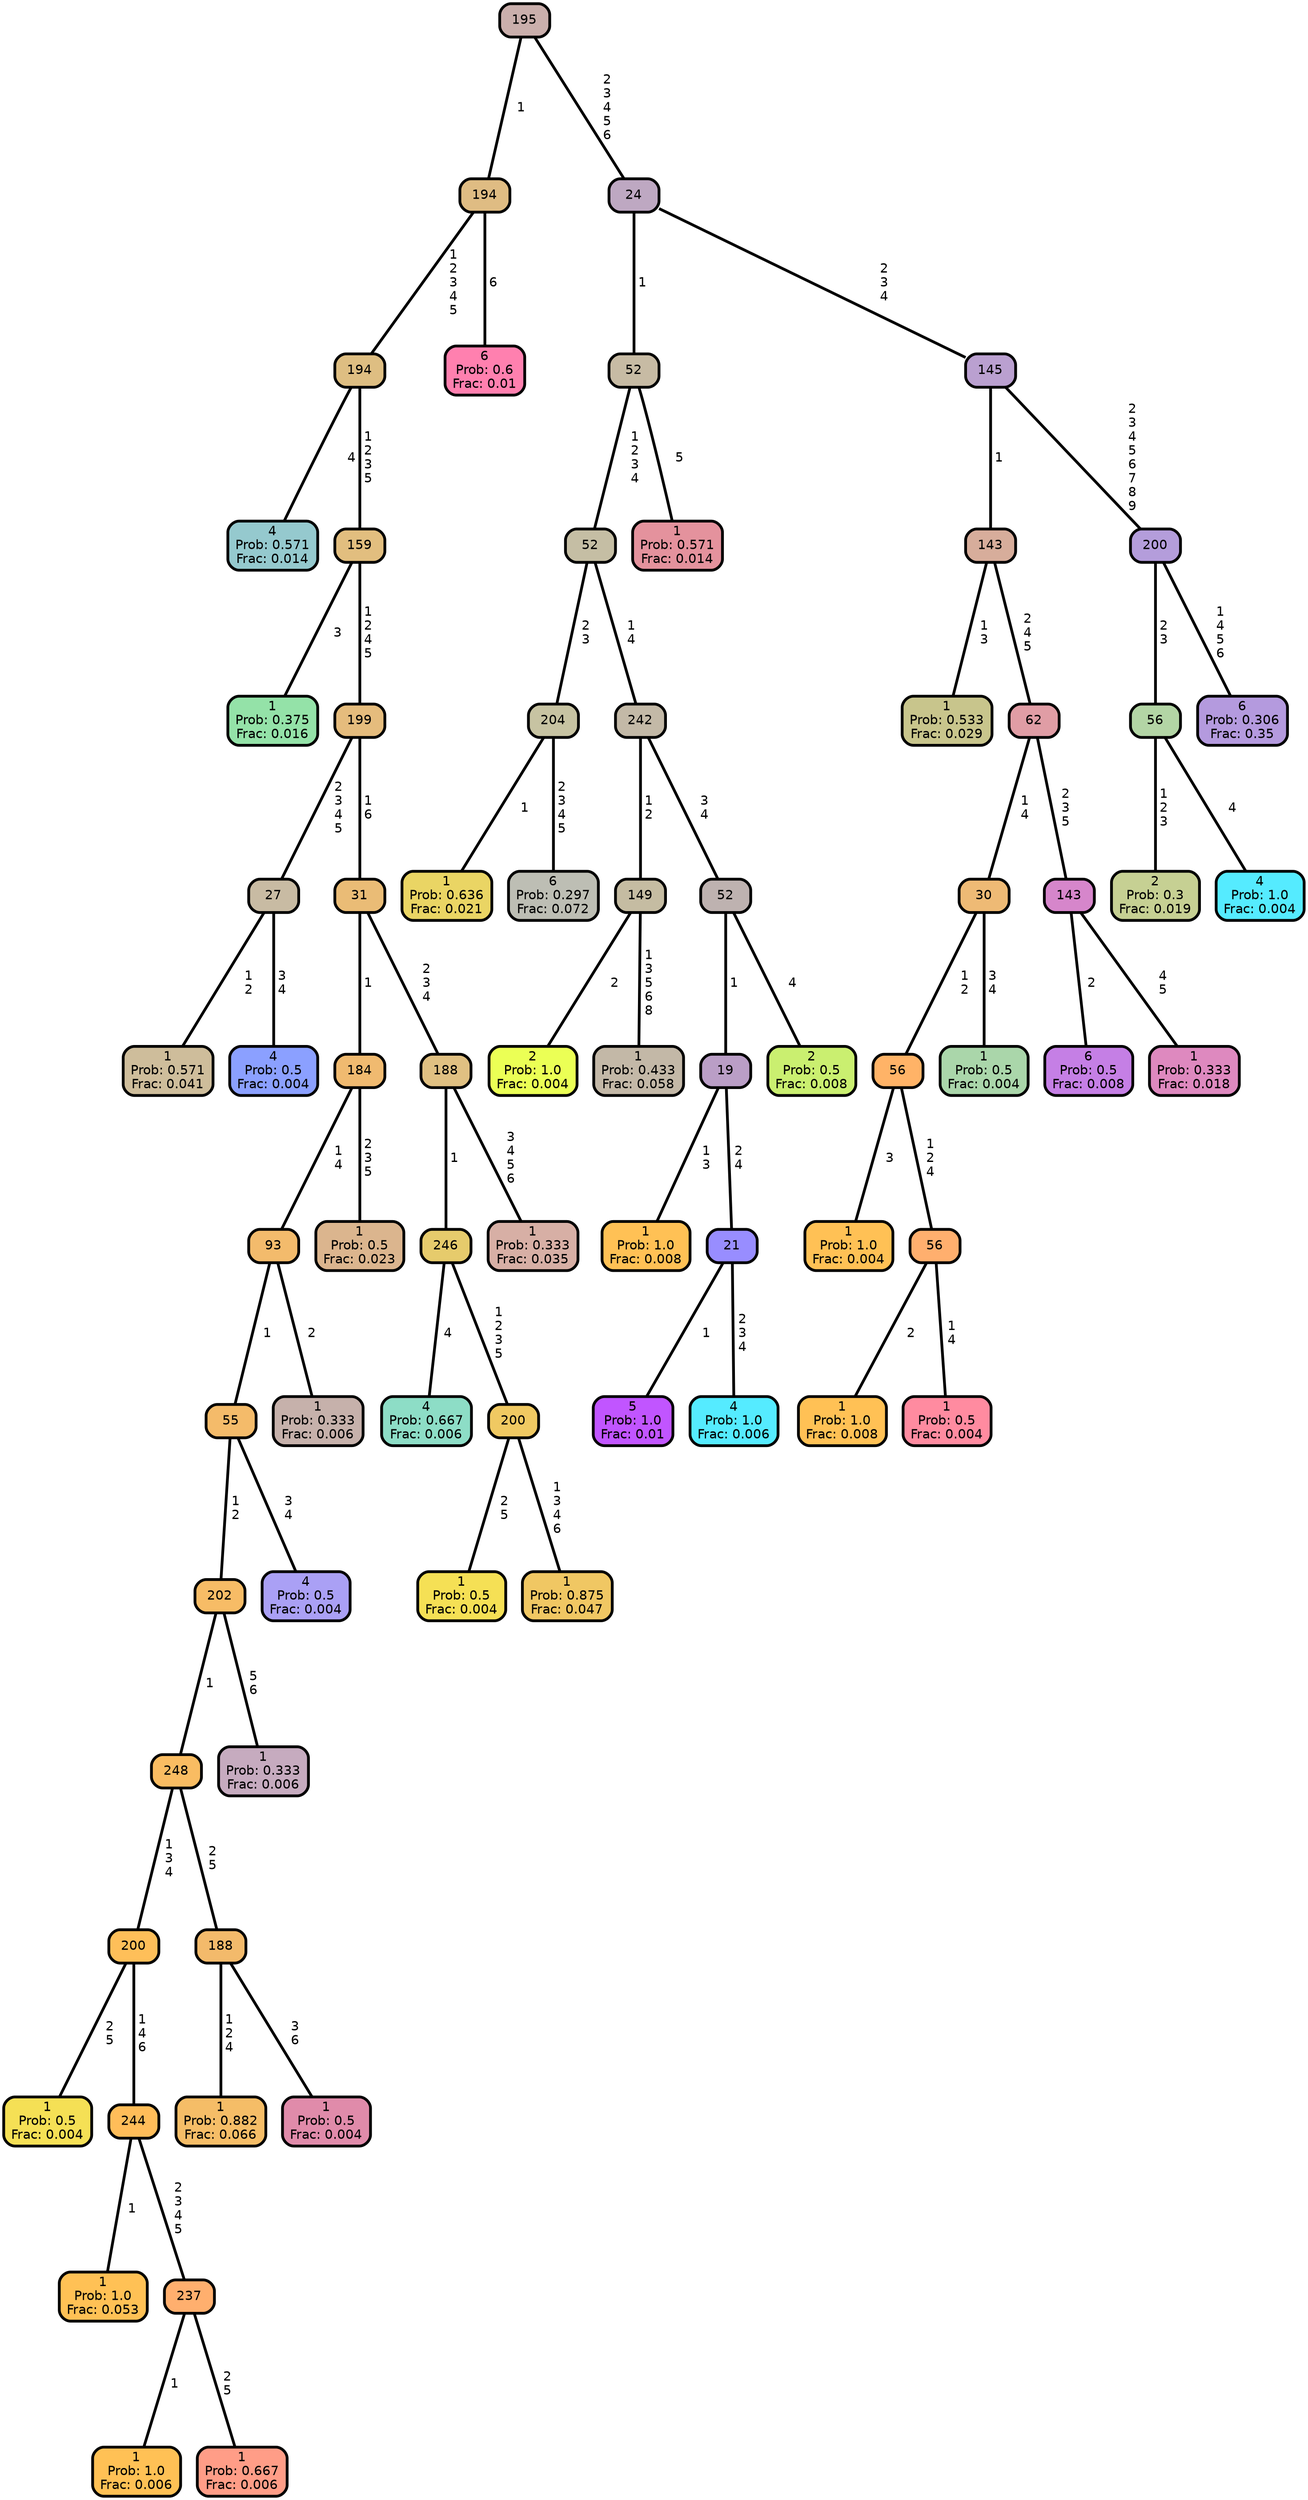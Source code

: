 graph Tree {
node [shape=box, style="filled, rounded",color="black",penwidth="3",fontcolor="black",                 fontname=helvetica] ;
graph [ranksep="0 equally", splines=straight,                 bgcolor=transparent, dpi=200] ;
edge [fontname=helvetica, color=black] ;
0 [label="4
Prob: 0.571
Frac: 0.014", fillcolor="#95c9ce"] ;
1 [label="194", fillcolor="#debe82"] ;
2 [label="1
Prob: 0.375
Frac: 0.016", fillcolor="#94e2a8"] ;
3 [label="159", fillcolor="#e2be7f"] ;
4 [label="1
Prob: 0.571
Frac: 0.041", fillcolor="#cebd9b"] ;
5 [label="27", fillcolor="#c8bba3"] ;
6 [label="4
Prob: 0.5
Frac: 0.004", fillcolor="#8ba0ff"] ;
7 [label="199", fillcolor="#e5bc7d"] ;
8 [label="1
Prob: 0.5
Frac: 0.004", fillcolor="#f5e055"] ;
9 [label="200", fillcolor="#febf59"] ;
10 [label="1
Prob: 1.0
Frac: 0.053", fillcolor="#ffc155"] ;
11 [label="244", fillcolor="#ffbd59"] ;
12 [label="1
Prob: 1.0
Frac: 0.006", fillcolor="#ffc155"] ;
13 [label="237", fillcolor="#ffaf6e"] ;
14 [label="1
Prob: 0.667
Frac: 0.006", fillcolor="#ff9d87"] ;
15 [label="248", fillcolor="#f9bc62"] ;
16 [label="1
Prob: 0.882
Frac: 0.066", fillcolor="#f5bd67"] ;
17 [label="188", fillcolor="#f3ba6b"] ;
18 [label="1
Prob: 0.5
Frac: 0.004", fillcolor="#e08baa"] ;
19 [label="202", fillcolor="#f7bc66"] ;
20 [label="1
Prob: 0.333
Frac: 0.006", fillcolor="#c6abbf"] ;
21 [label="55", fillcolor="#f4bb6a"] ;
22 [label="4
Prob: 0.5
Frac: 0.004", fillcolor="#aaa0f5"] ;
23 [label="93", fillcolor="#f3bb6c"] ;
24 [label="1
Prob: 0.333
Frac: 0.006", fillcolor="#c6b1ab"] ;
25 [label="184", fillcolor="#f0ba70"] ;
26 [label="1
Prob: 0.5
Frac: 0.023", fillcolor="#dbb58e"] ;
27 [label="31", fillcolor="#eabc76"] ;
28 [label="4
Prob: 0.667
Frac: 0.006", fillcolor="#8dddc6"] ;
29 [label="246", fillcolor="#e6cb6c"] ;
30 [label="1
Prob: 0.5
Frac: 0.004", fillcolor="#f5e055"] ;
31 [label="200", fillcolor="#f0c962"] ;
32 [label="1
Prob: 0.875
Frac: 0.047", fillcolor="#f0c763"] ;
33 [label="188", fillcolor="#e0c082"] ;
34 [label="1
Prob: 0.333
Frac: 0.035", fillcolor="#d7afa5"] ;
35 [label="194", fillcolor="#dfbc83"] ;
36 [label="6
Prob: 0.6
Frac: 0.01", fillcolor="#ff80af"] ;
37 [label="195", fillcolor="#caafac"] ;
38 [label="1
Prob: 0.636
Frac: 0.021", fillcolor="#ead564"] ;
39 [label="204", fillcolor="#c7c3a2"] ;
40 [label="6
Prob: 0.297
Frac: 0.072", fillcolor="#bdbeb4"] ;
41 [label="52", fillcolor="#c5bea4"] ;
42 [label="2
Prob: 1.0
Frac: 0.004", fillcolor="#ebff55"] ;
43 [label="149", fillcolor="#c5bca2"] ;
44 [label="1
Prob: 0.433
Frac: 0.058", fillcolor="#c3b8a7"] ;
45 [label="242", fillcolor="#c3b9a7"] ;
46 [label="1
Prob: 1.0
Frac: 0.008", fillcolor="#ffc155"] ;
47 [label="19", fillcolor="#ba9ec6"] ;
48 [label="5
Prob: 1.0
Frac: 0.01", fillcolor="#c155ff"] ;
49 [label="21", fillcolor="#988dff"] ;
50 [label="4
Prob: 1.0
Frac: 0.006", fillcolor="#55ebff"] ;
51 [label="52", fillcolor="#beb2b0"] ;
52 [label="2
Prob: 0.5
Frac: 0.008", fillcolor="#caef70"] ;
53 [label="52", fillcolor="#c7bba4"] ;
54 [label="1
Prob: 0.571
Frac: 0.014", fillcolor="#e4929d"] ;
55 [label="24", fillcolor="#bea8c2"] ;
56 [label="1
Prob: 0.533
Frac: 0.029", fillcolor="#c8c58c"] ;
57 [label="143", fillcolor="#d7ad9b"] ;
58 [label="1
Prob: 1.0
Frac: 0.004", fillcolor="#ffc155"] ;
59 [label="56", fillcolor="#ffb367"] ;
60 [label="1
Prob: 1.0
Frac: 0.008", fillcolor="#ffc155"] ;
61 [label="56", fillcolor="#ffaf6e"] ;
62 [label="1
Prob: 0.5
Frac: 0.004", fillcolor="#ff8ba0"] ;
63 [label="30", fillcolor="#eeba75"] ;
64 [label="1
Prob: 0.5
Frac: 0.004", fillcolor="#aad6aa"] ;
65 [label="62", fillcolor="#e09da5"] ;
66 [label="6
Prob: 0.5
Frac: 0.008", fillcolor="#c57fe5"] ;
67 [label="143", fillcolor="#d686cb"] ;
68 [label="1
Prob: 0.333
Frac: 0.018", fillcolor="#de89bf"] ;
69 [label="145", fillcolor="#baa0d0"] ;
70 [label="2
Prob: 0.3
Frac: 0.019", fillcolor="#c6d093"] ;
71 [label="56", fillcolor="#b3d5a5"] ;
72 [label="4
Prob: 1.0
Frac: 0.004", fillcolor="#55ebff"] ;
73 [label="200", fillcolor="#b49ddb"] ;
74 [label="6
Prob: 0.306
Frac: 0.35", fillcolor="#b49ade"] ;
1 -- 0 [label=" 4",penwidth=3] ;
1 -- 3 [label=" 1\n 2\n 3\n 5",penwidth=3] ;
3 -- 2 [label=" 3",penwidth=3] ;
3 -- 7 [label=" 1\n 2\n 4\n 5",penwidth=3] ;
5 -- 4 [label=" 1\n 2",penwidth=3] ;
5 -- 6 [label=" 3\n 4",penwidth=3] ;
7 -- 5 [label=" 2\n 3\n 4\n 5",penwidth=3] ;
7 -- 27 [label=" 1\n 6",penwidth=3] ;
9 -- 8 [label=" 2\n 5",penwidth=3] ;
9 -- 11 [label=" 1\n 4\n 6",penwidth=3] ;
11 -- 10 [label=" 1",penwidth=3] ;
11 -- 13 [label=" 2\n 3\n 4\n 5",penwidth=3] ;
13 -- 12 [label=" 1",penwidth=3] ;
13 -- 14 [label=" 2\n 5",penwidth=3] ;
15 -- 9 [label=" 1\n 3\n 4",penwidth=3] ;
15 -- 17 [label=" 2\n 5",penwidth=3] ;
17 -- 16 [label=" 1\n 2\n 4",penwidth=3] ;
17 -- 18 [label=" 3\n 6",penwidth=3] ;
19 -- 15 [label=" 1",penwidth=3] ;
19 -- 20 [label=" 5\n 6",penwidth=3] ;
21 -- 19 [label=" 1\n 2",penwidth=3] ;
21 -- 22 [label=" 3\n 4",penwidth=3] ;
23 -- 21 [label=" 1",penwidth=3] ;
23 -- 24 [label=" 2",penwidth=3] ;
25 -- 23 [label=" 1\n 4",penwidth=3] ;
25 -- 26 [label=" 2\n 3\n 5",penwidth=3] ;
27 -- 25 [label=" 1",penwidth=3] ;
27 -- 33 [label=" 2\n 3\n 4",penwidth=3] ;
29 -- 28 [label=" 4",penwidth=3] ;
29 -- 31 [label=" 1\n 2\n 3\n 5",penwidth=3] ;
31 -- 30 [label=" 2\n 5",penwidth=3] ;
31 -- 32 [label=" 1\n 3\n 4\n 6",penwidth=3] ;
33 -- 29 [label=" 1",penwidth=3] ;
33 -- 34 [label=" 3\n 4\n 5\n 6",penwidth=3] ;
35 -- 1 [label=" 1\n 2\n 3\n 4\n 5",penwidth=3] ;
35 -- 36 [label=" 6",penwidth=3] ;
37 -- 35 [label=" 1",penwidth=3] ;
37 -- 55 [label=" 2\n 3\n 4\n 5\n 6",penwidth=3] ;
39 -- 38 [label=" 1",penwidth=3] ;
39 -- 40 [label=" 2\n 3\n 4\n 5",penwidth=3] ;
41 -- 39 [label=" 2\n 3",penwidth=3] ;
41 -- 45 [label=" 1\n 4",penwidth=3] ;
43 -- 42 [label=" 2",penwidth=3] ;
43 -- 44 [label=" 1\n 3\n 5\n 6\n 8",penwidth=3] ;
45 -- 43 [label=" 1\n 2",penwidth=3] ;
45 -- 51 [label=" 3\n 4",penwidth=3] ;
47 -- 46 [label=" 1\n 3",penwidth=3] ;
47 -- 49 [label=" 2\n 4",penwidth=3] ;
49 -- 48 [label=" 1",penwidth=3] ;
49 -- 50 [label=" 2\n 3\n 4",penwidth=3] ;
51 -- 47 [label=" 1",penwidth=3] ;
51 -- 52 [label=" 4",penwidth=3] ;
53 -- 41 [label=" 1\n 2\n 3\n 4",penwidth=3] ;
53 -- 54 [label=" 5",penwidth=3] ;
55 -- 53 [label=" 1",penwidth=3] ;
55 -- 69 [label=" 2\n 3\n 4",penwidth=3] ;
57 -- 56 [label=" 1\n 3",penwidth=3] ;
57 -- 65 [label=" 2\n 4\n 5",penwidth=3] ;
59 -- 58 [label=" 3",penwidth=3] ;
59 -- 61 [label=" 1\n 2\n 4",penwidth=3] ;
61 -- 60 [label=" 2",penwidth=3] ;
61 -- 62 [label=" 1\n 4",penwidth=3] ;
63 -- 59 [label=" 1\n 2",penwidth=3] ;
63 -- 64 [label=" 3\n 4",penwidth=3] ;
65 -- 63 [label=" 1\n 4",penwidth=3] ;
65 -- 67 [label=" 2\n 3\n 5",penwidth=3] ;
67 -- 66 [label=" 2",penwidth=3] ;
67 -- 68 [label=" 4\n 5",penwidth=3] ;
69 -- 57 [label=" 1",penwidth=3] ;
69 -- 73 [label=" 2\n 3\n 4\n 5\n 6\n 7\n 8\n 9",penwidth=3] ;
71 -- 70 [label=" 1\n 2\n 3",penwidth=3] ;
71 -- 72 [label=" 4",penwidth=3] ;
73 -- 71 [label=" 2\n 3",penwidth=3] ;
73 -- 74 [label=" 1\n 4\n 5\n 6",penwidth=3] ;
{rank = same;}}